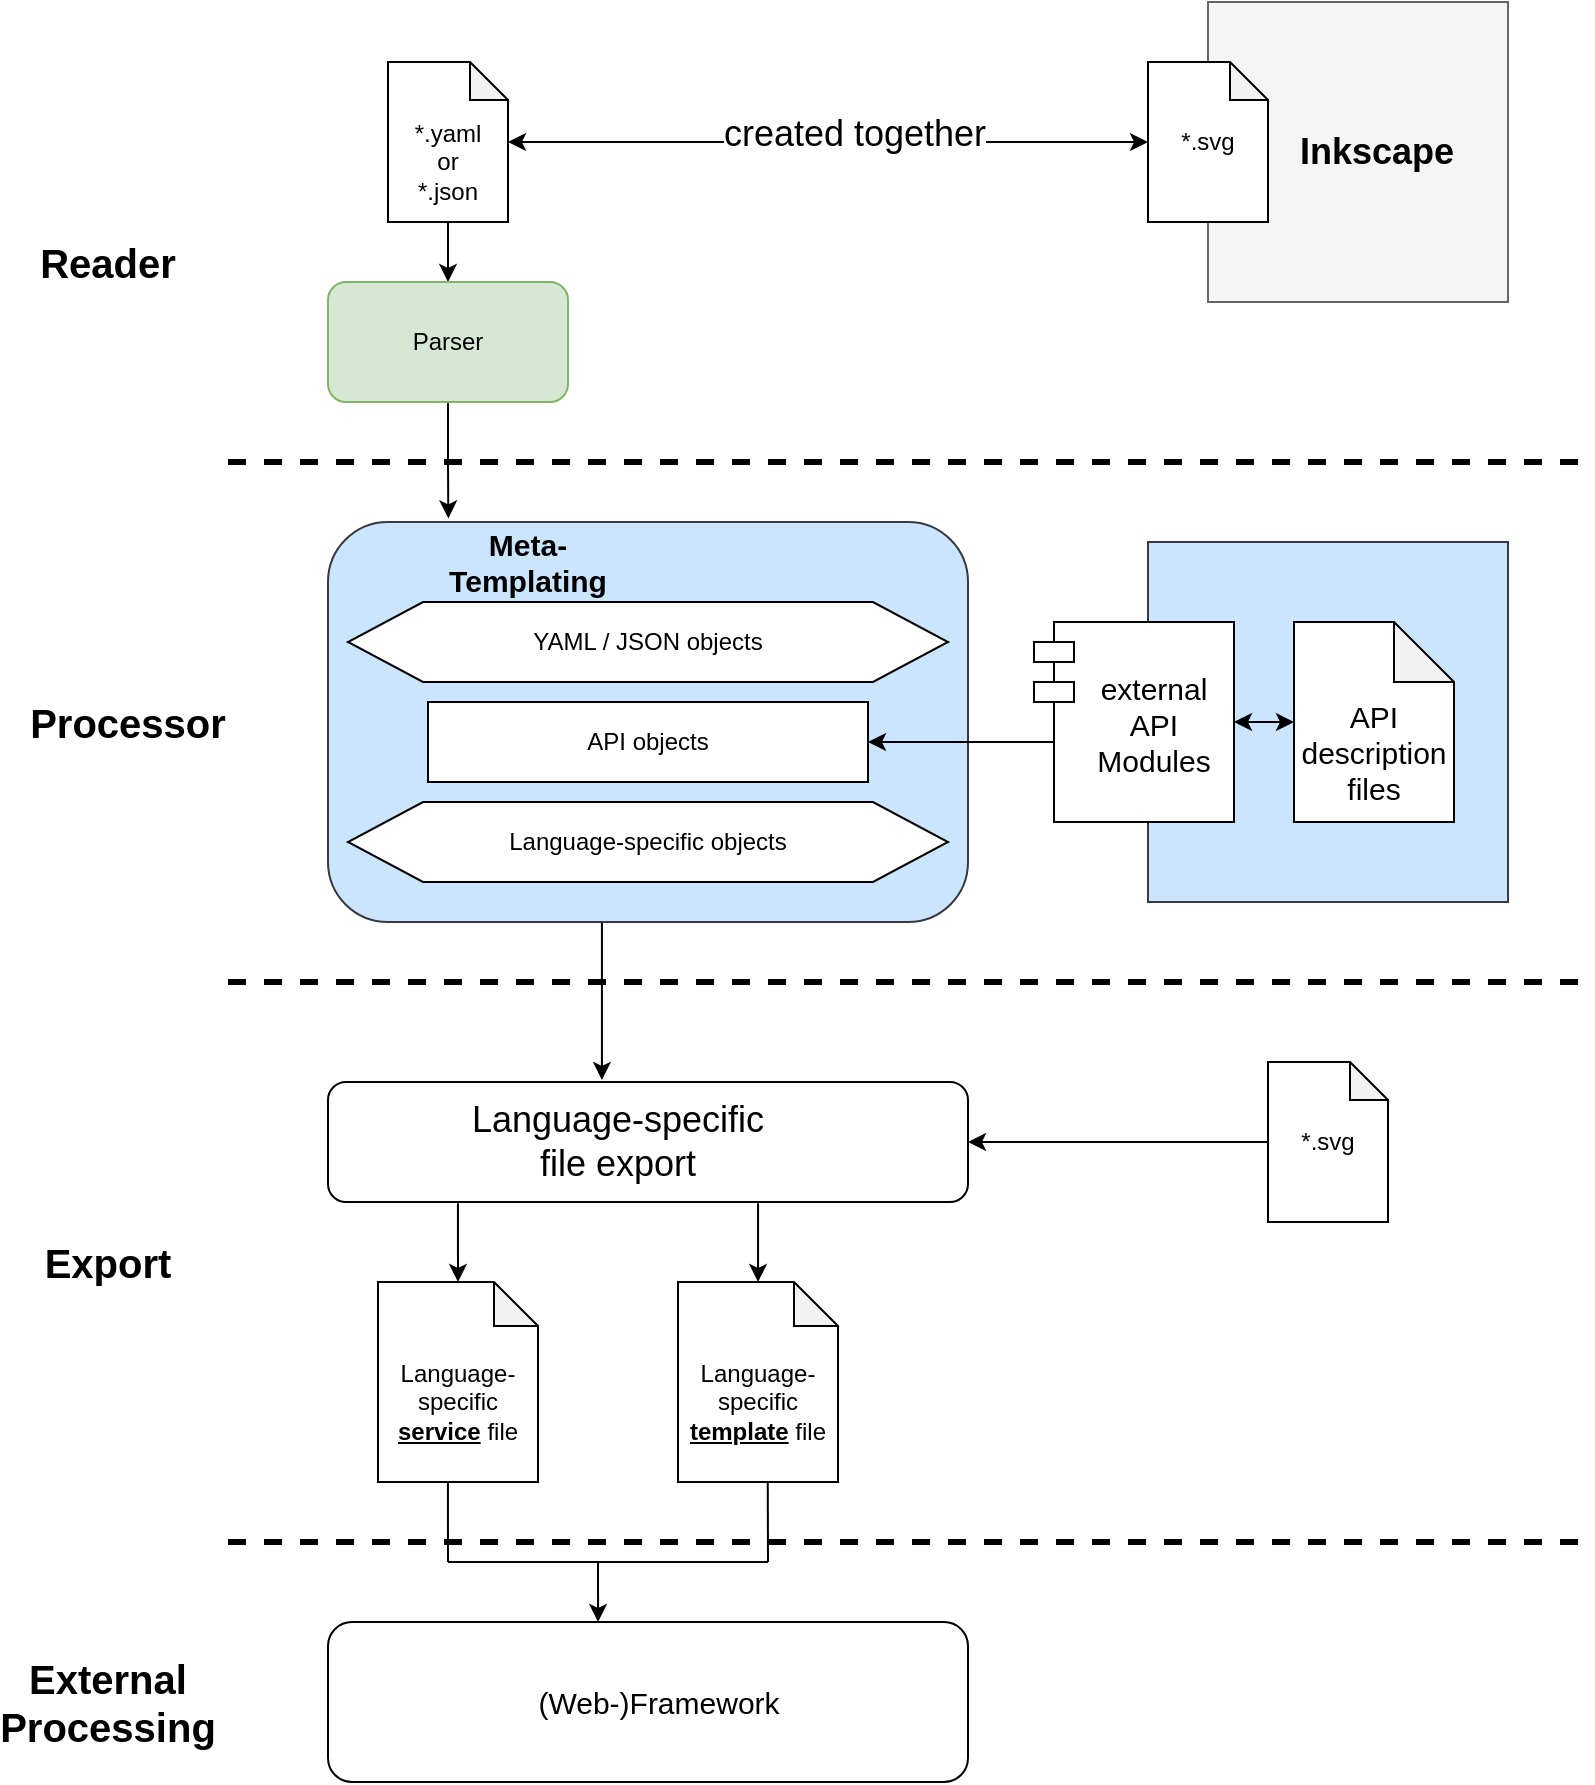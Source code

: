 <mxfile version="13.3.0" type="device"><diagram id="DNnGolKIlraPfc-IqT68" name="Page-1"><mxGraphModel dx="1673" dy="898" grid="1" gridSize="10" guides="1" tooltips="1" connect="1" arrows="1" fold="1" page="1" pageScale="1" pageWidth="1654" pageHeight="1169" math="0" shadow="0"><root><mxCell id="0"/><mxCell id="1" parent="0"/><mxCell id="XbDx8VjlGsSQJ6uWd8QD-96" style="edgeStyle=orthogonalEdgeStyle;rounded=0;orthogonalLoop=1;jettySize=auto;html=1;exitX=0.5;exitY=1;exitDx=0;exitDy=0;entryX=0.188;entryY=-0.009;entryDx=0;entryDy=0;entryPerimeter=0;fontSize=12;" edge="1" parent="1" source="XbDx8VjlGsSQJ6uWd8QD-27" target="XbDx8VjlGsSQJ6uWd8QD-22"><mxGeometry relative="1" as="geometry"/></mxCell><mxCell id="XbDx8VjlGsSQJ6uWd8QD-21" value="" style="group" vertex="1" connectable="0" parent="1"><mxGeometry x="240" y="40" width="60" height="80" as="geometry"/></mxCell><mxCell id="XbDx8VjlGsSQJ6uWd8QD-17" value="" style="shape=note;whiteSpace=wrap;html=1;backgroundOutline=1;darkOpacity=0.05;size=19;" vertex="1" parent="XbDx8VjlGsSQJ6uWd8QD-21"><mxGeometry width="60" height="80" as="geometry"/></mxCell><mxCell id="XbDx8VjlGsSQJ6uWd8QD-19" value="&lt;div&gt;*.yaml &lt;br&gt;&lt;/div&gt;&lt;div&gt;or&lt;br&gt;&lt;/div&gt;&lt;div&gt;*.json&lt;/div&gt;" style="text;html=1;strokeColor=none;fillColor=none;align=center;verticalAlign=middle;whiteSpace=wrap;rounded=0;" vertex="1" parent="XbDx8VjlGsSQJ6uWd8QD-21"><mxGeometry x="10" y="40" width="40" height="20" as="geometry"/></mxCell><mxCell id="XbDx8VjlGsSQJ6uWd8QD-41" value="" style="endArrow=classic;startArrow=classic;html=1;fontSize=15;exitX=1;exitY=0.5;exitDx=0;exitDy=0;exitPerimeter=0;entryX=0;entryY=0.5;entryDx=0;entryDy=0;entryPerimeter=0;" edge="1" parent="1" source="XbDx8VjlGsSQJ6uWd8QD-17" target="XbDx8VjlGsSQJ6uWd8QD-7"><mxGeometry width="50" height="50" relative="1" as="geometry"><mxPoint x="420" y="105" as="sourcePoint"/><mxPoint x="600" y="90" as="targetPoint"/></mxGeometry></mxCell><mxCell id="XbDx8VjlGsSQJ6uWd8QD-74" value="created together" style="edgeLabel;html=1;align=center;verticalAlign=middle;resizable=0;points=[];fontSize=18;" vertex="1" connectable="0" parent="XbDx8VjlGsSQJ6uWd8QD-41"><mxGeometry x="0.078" y="4" relative="1" as="geometry"><mxPoint as="offset"/></mxGeometry></mxCell><mxCell id="XbDx8VjlGsSQJ6uWd8QD-67" value="" style="group" vertex="1" connectable="0" parent="1"><mxGeometry x="620" y="10" width="180" height="150" as="geometry"/></mxCell><mxCell id="XbDx8VjlGsSQJ6uWd8QD-6" value="" style="whiteSpace=wrap;html=1;aspect=fixed;fillColor=#f5f5f5;strokeColor=#666666;fontColor=#333333;" vertex="1" parent="XbDx8VjlGsSQJ6uWd8QD-67"><mxGeometry x="30" width="150" height="150" as="geometry"/></mxCell><mxCell id="XbDx8VjlGsSQJ6uWd8QD-5" value="&lt;div style=&quot;font-size: 18px;&quot;&gt;Inkscape&lt;/div&gt;" style="text;html=1;strokeColor=none;fillColor=none;align=center;verticalAlign=middle;whiteSpace=wrap;rounded=0;fontSize=18;fontStyle=1" vertex="1" parent="XbDx8VjlGsSQJ6uWd8QD-67"><mxGeometry x="89.996" y="65" width="48.889" height="20" as="geometry"/></mxCell><mxCell id="XbDx8VjlGsSQJ6uWd8QD-15" value="" style="group" vertex="1" connectable="0" parent="XbDx8VjlGsSQJ6uWd8QD-67"><mxGeometry y="30" width="60" height="80" as="geometry"/></mxCell><mxCell id="XbDx8VjlGsSQJ6uWd8QD-7" value="" style="shape=note;whiteSpace=wrap;html=1;backgroundOutline=1;darkOpacity=0.05;size=19;" vertex="1" parent="XbDx8VjlGsSQJ6uWd8QD-15"><mxGeometry width="60" height="80" as="geometry"/></mxCell><mxCell id="XbDx8VjlGsSQJ6uWd8QD-14" value="&lt;div&gt;*.svg&lt;/div&gt;" style="text;html=1;strokeColor=none;fillColor=none;align=center;verticalAlign=middle;whiteSpace=wrap;rounded=0;" vertex="1" parent="XbDx8VjlGsSQJ6uWd8QD-15"><mxGeometry x="10" y="30" width="40" height="20" as="geometry"/></mxCell><mxCell id="XbDx8VjlGsSQJ6uWd8QD-68" value="" style="group" vertex="1" connectable="0" parent="1"><mxGeometry x="620" y="470" width="180" height="150" as="geometry"/></mxCell><mxCell id="XbDx8VjlGsSQJ6uWd8QD-115" value="" style="group" vertex="1" connectable="0" parent="XbDx8VjlGsSQJ6uWd8QD-68"><mxGeometry x="60" y="70" width="60" height="80" as="geometry"/></mxCell><mxCell id="XbDx8VjlGsSQJ6uWd8QD-108" value="" style="group" vertex="1" connectable="0" parent="XbDx8VjlGsSQJ6uWd8QD-115"><mxGeometry width="60" height="80" as="geometry"/></mxCell><mxCell id="XbDx8VjlGsSQJ6uWd8QD-71" value="" style="group" vertex="1" connectable="0" parent="XbDx8VjlGsSQJ6uWd8QD-108"><mxGeometry width="60" height="80" as="geometry"/></mxCell><mxCell id="XbDx8VjlGsSQJ6uWd8QD-72" value="" style="shape=note;whiteSpace=wrap;html=1;backgroundOutline=1;darkOpacity=0.05;size=19;" vertex="1" parent="XbDx8VjlGsSQJ6uWd8QD-71"><mxGeometry width="60" height="80" as="geometry"/></mxCell><mxCell id="XbDx8VjlGsSQJ6uWd8QD-73" value="&lt;div&gt;*.svg&lt;/div&gt;" style="text;html=1;strokeColor=none;fillColor=none;align=center;verticalAlign=middle;whiteSpace=wrap;rounded=0;" vertex="1" parent="XbDx8VjlGsSQJ6uWd8QD-71"><mxGeometry x="10" y="30" width="40" height="20" as="geometry"/></mxCell><mxCell id="XbDx8VjlGsSQJ6uWd8QD-113" value="" style="endArrow=none;dashed=1;html=1;fontSize=12;strokeWidth=3;" edge="1" parent="XbDx8VjlGsSQJ6uWd8QD-68"><mxGeometry width="50" height="50" relative="1" as="geometry"><mxPoint x="-460" y="30" as="sourcePoint"/><mxPoint x="220" y="30" as="targetPoint"/></mxGeometry></mxCell><mxCell id="XbDx8VjlGsSQJ6uWd8QD-76" style="edgeStyle=orthogonalEdgeStyle;rounded=0;orthogonalLoop=1;jettySize=auto;html=1;exitX=0;exitY=0.5;exitDx=0;exitDy=0;exitPerimeter=0;entryX=1;entryY=0.5;entryDx=0;entryDy=0;fontSize=18;" edge="1" parent="1" source="XbDx8VjlGsSQJ6uWd8QD-72" target="XbDx8VjlGsSQJ6uWd8QD-85"><mxGeometry relative="1" as="geometry"><mxPoint x="530" y="580" as="targetPoint"/></mxGeometry></mxCell><mxCell id="XbDx8VjlGsSQJ6uWd8QD-89" value="" style="shape=note;whiteSpace=wrap;html=1;backgroundOutline=1;darkOpacity=0.05;fontSize=18;size=22;container=1;" vertex="1" parent="1"><mxGeometry x="235" y="650" width="80" height="100" as="geometry"><mxRectangle x="25" width="50" height="40" as="alternateBounds"/></mxGeometry></mxCell><mxCell id="XbDx8VjlGsSQJ6uWd8QD-90" value="&lt;div style=&quot;font-size: 12px;&quot;&gt;&lt;font style=&quot;font-size: 12px;&quot;&gt;Language-&lt;/font&gt;&lt;/div&gt;&lt;div style=&quot;font-size: 12px;&quot;&gt;&lt;font style=&quot;font-size: 12px;&quot;&gt;specific &lt;br style=&quot;font-size: 12px;&quot;&gt;&lt;/font&gt;&lt;/div&gt;&lt;div style=&quot;font-size: 12px;&quot;&gt;&lt;font style=&quot;font-size: 12px;&quot;&gt;&lt;b style=&quot;font-size: 12px;&quot;&gt;&lt;u style=&quot;font-size: 12px;&quot;&gt;service&lt;/u&gt; &lt;/b&gt;file&lt;/font&gt;&lt;/div&gt;" style="text;html=1;strokeColor=none;fillColor=none;align=center;verticalAlign=middle;whiteSpace=wrap;rounded=0;fontSize=12;" vertex="1" parent="1"><mxGeometry x="210" y="680" width="130" height="60" as="geometry"/></mxCell><mxCell id="XbDx8VjlGsSQJ6uWd8QD-93" value="" style="group" vertex="1" connectable="0" parent="1"><mxGeometry x="360" y="650" width="130" height="100" as="geometry"/></mxCell><mxCell id="XbDx8VjlGsSQJ6uWd8QD-83" value="" style="group" vertex="1" connectable="0" parent="XbDx8VjlGsSQJ6uWd8QD-93"><mxGeometry width="130" height="100" as="geometry"/></mxCell><mxCell id="XbDx8VjlGsSQJ6uWd8QD-82" value="" style="shape=note;whiteSpace=wrap;html=1;backgroundOutline=1;darkOpacity=0.05;fontSize=18;size=22;container=1;" vertex="1" parent="XbDx8VjlGsSQJ6uWd8QD-83"><mxGeometry x="25" width="80" height="100" as="geometry"><mxRectangle x="25" width="50" height="40" as="alternateBounds"/></mxGeometry></mxCell><mxCell id="XbDx8VjlGsSQJ6uWd8QD-33" value="&lt;div style=&quot;font-size: 12px;&quot;&gt;&lt;font style=&quot;font-size: 12px;&quot;&gt;Language-&lt;/font&gt;&lt;/div&gt;&lt;div style=&quot;font-size: 12px;&quot;&gt;&lt;font style=&quot;font-size: 12px;&quot;&gt;specific &lt;br style=&quot;font-size: 12px;&quot;&gt;&lt;/font&gt;&lt;/div&gt;&lt;div style=&quot;font-size: 12px;&quot;&gt;&lt;font style=&quot;font-size: 12px;&quot;&gt;&lt;u style=&quot;font-size: 12px;&quot;&gt;&lt;b style=&quot;font-size: 12px;&quot;&gt;template&lt;/b&gt;&lt;/u&gt; file&lt;/font&gt;&lt;/div&gt;" style="text;html=1;strokeColor=none;fillColor=none;align=center;verticalAlign=middle;whiteSpace=wrap;rounded=0;fontSize=12;" vertex="1" parent="XbDx8VjlGsSQJ6uWd8QD-83"><mxGeometry y="30" width="130" height="60" as="geometry"/></mxCell><mxCell id="XbDx8VjlGsSQJ6uWd8QD-94" value="" style="endArrow=classic;html=1;fontSize=12;entryX=0.428;entryY=-0.017;entryDx=0;entryDy=0;entryPerimeter=0;exitX=0.428;exitY=1.002;exitDx=0;exitDy=0;exitPerimeter=0;" edge="1" parent="1" source="XbDx8VjlGsSQJ6uWd8QD-22" target="XbDx8VjlGsSQJ6uWd8QD-85"><mxGeometry width="50" height="50" relative="1" as="geometry"><mxPoint x="347" y="472" as="sourcePoint"/><mxPoint x="460" y="530" as="targetPoint"/></mxGeometry></mxCell><mxCell id="XbDx8VjlGsSQJ6uWd8QD-97" style="edgeStyle=orthogonalEdgeStyle;rounded=0;orthogonalLoop=1;jettySize=auto;html=1;exitX=0.5;exitY=1;exitDx=0;exitDy=0;exitPerimeter=0;entryX=0.5;entryY=0;entryDx=0;entryDy=0;fontSize=12;" edge="1" parent="1" source="XbDx8VjlGsSQJ6uWd8QD-17" target="XbDx8VjlGsSQJ6uWd8QD-27"><mxGeometry relative="1" as="geometry"/></mxCell><mxCell id="XbDx8VjlGsSQJ6uWd8QD-98" value="" style="endArrow=classic;html=1;fontSize=12;entryX=0.5;entryY=0;entryDx=0;entryDy=0;entryPerimeter=0;exitX=0.203;exitY=1.011;exitDx=0;exitDy=0;exitPerimeter=0;" edge="1" parent="1" source="XbDx8VjlGsSQJ6uWd8QD-85" target="XbDx8VjlGsSQJ6uWd8QD-89"><mxGeometry width="50" height="50" relative="1" as="geometry"><mxPoint x="410" y="560" as="sourcePoint"/><mxPoint x="460" y="510" as="targetPoint"/></mxGeometry></mxCell><mxCell id="XbDx8VjlGsSQJ6uWd8QD-99" value="" style="endArrow=classic;html=1;fontSize=12;exitX=0.672;exitY=1.011;exitDx=0;exitDy=0;exitPerimeter=0;" edge="1" parent="1" source="XbDx8VjlGsSQJ6uWd8QD-85" target="XbDx8VjlGsSQJ6uWd8QD-82"><mxGeometry width="50" height="50" relative="1" as="geometry"><mxPoint x="120" y="630" as="sourcePoint"/><mxPoint x="170" y="580" as="targetPoint"/></mxGeometry></mxCell><mxCell id="XbDx8VjlGsSQJ6uWd8QD-100" value="" style="endArrow=classic;html=1;fontSize=12;entryX=0.422;entryY=0;entryDx=0;entryDy=0;entryPerimeter=0;" edge="1" parent="1" target="XbDx8VjlGsSQJ6uWd8QD-43"><mxGeometry width="50" height="50" relative="1" as="geometry"><mxPoint x="345" y="790" as="sourcePoint"/><mxPoint x="460" y="660" as="targetPoint"/></mxGeometry></mxCell><mxCell id="XbDx8VjlGsSQJ6uWd8QD-101" value="" style="endArrow=none;html=1;fontSize=12;" edge="1" parent="1"><mxGeometry width="50" height="50" relative="1" as="geometry"><mxPoint x="270" y="790" as="sourcePoint"/><mxPoint x="345" y="790" as="targetPoint"/></mxGeometry></mxCell><mxCell id="XbDx8VjlGsSQJ6uWd8QD-102" value="" style="endArrow=none;html=1;fontSize=12;" edge="1" parent="1"><mxGeometry width="50" height="50" relative="1" as="geometry"><mxPoint x="342" y="790" as="sourcePoint"/><mxPoint x="430" y="790" as="targetPoint"/></mxGeometry></mxCell><mxCell id="XbDx8VjlGsSQJ6uWd8QD-103" value="" style="endArrow=none;html=1;fontSize=12;entryX=0.437;entryY=1.001;entryDx=0;entryDy=0;entryPerimeter=0;" edge="1" parent="1" target="XbDx8VjlGsSQJ6uWd8QD-89"><mxGeometry width="50" height="50" relative="1" as="geometry"><mxPoint x="270" y="790" as="sourcePoint"/><mxPoint x="430" y="670" as="targetPoint"/></mxGeometry></mxCell><mxCell id="XbDx8VjlGsSQJ6uWd8QD-104" value="" style="endArrow=none;html=1;fontSize=12;entryX=0.561;entryY=1.006;entryDx=0;entryDy=0;entryPerimeter=0;" edge="1" parent="1"><mxGeometry width="50" height="50" relative="1" as="geometry"><mxPoint x="430" y="790" as="sourcePoint"/><mxPoint x="429.88" y="749.6" as="targetPoint"/></mxGeometry></mxCell><mxCell id="XbDx8VjlGsSQJ6uWd8QD-105" value="" style="group" vertex="1" connectable="0" parent="1"><mxGeometry x="210" y="150" width="120" height="60" as="geometry"/></mxCell><mxCell id="XbDx8VjlGsSQJ6uWd8QD-27" value="" style="rounded=1;whiteSpace=wrap;html=1;fillColor=#d5e8d4;strokeColor=#82b366;" vertex="1" parent="XbDx8VjlGsSQJ6uWd8QD-105"><mxGeometry width="120" height="60" as="geometry"/></mxCell><mxCell id="XbDx8VjlGsSQJ6uWd8QD-28" value="Parser" style="text;html=1;strokeColor=none;fillColor=none;align=center;verticalAlign=middle;whiteSpace=wrap;rounded=0;" vertex="1" parent="XbDx8VjlGsSQJ6uWd8QD-105"><mxGeometry x="40" y="20" width="40" height="20" as="geometry"/></mxCell><mxCell id="XbDx8VjlGsSQJ6uWd8QD-109" value="" style="group" vertex="1" connectable="0" parent="1"><mxGeometry x="210" y="550" width="320" height="60" as="geometry"/></mxCell><mxCell id="XbDx8VjlGsSQJ6uWd8QD-95" value="" style="group" vertex="1" connectable="0" parent="XbDx8VjlGsSQJ6uWd8QD-109"><mxGeometry width="320" height="60" as="geometry"/></mxCell><mxCell id="XbDx8VjlGsSQJ6uWd8QD-85" value="" style="rounded=1;whiteSpace=wrap;html=1;fontSize=18;" vertex="1" parent="XbDx8VjlGsSQJ6uWd8QD-95"><mxGeometry width="320" height="60" as="geometry"/></mxCell><mxCell id="XbDx8VjlGsSQJ6uWd8QD-86" value="Language-specific file export" style="text;html=1;strokeColor=none;fillColor=none;align=center;verticalAlign=middle;whiteSpace=wrap;rounded=0;fontSize=18;" vertex="1" parent="XbDx8VjlGsSQJ6uWd8QD-95"><mxGeometry x="60" y="20" width="170" height="20" as="geometry"/></mxCell><mxCell id="XbDx8VjlGsSQJ6uWd8QD-110" value="" style="group" vertex="1" connectable="0" parent="1"><mxGeometry x="210" y="820" width="320" height="80" as="geometry"/></mxCell><mxCell id="XbDx8VjlGsSQJ6uWd8QD-79" value="" style="group" vertex="1" connectable="0" parent="XbDx8VjlGsSQJ6uWd8QD-110"><mxGeometry width="320" height="80" as="geometry"/></mxCell><mxCell id="XbDx8VjlGsSQJ6uWd8QD-43" value="" style="rounded=1;whiteSpace=wrap;html=1;fontSize=15;" vertex="1" parent="XbDx8VjlGsSQJ6uWd8QD-79"><mxGeometry width="320" height="80" as="geometry"/></mxCell><mxCell id="XbDx8VjlGsSQJ6uWd8QD-44" value="&lt;div&gt;(Web-)Framework&lt;/div&gt;" style="text;html=1;strokeColor=none;fillColor=none;align=center;verticalAlign=middle;whiteSpace=wrap;rounded=0;fontSize=15;" vertex="1" parent="XbDx8VjlGsSQJ6uWd8QD-79"><mxGeometry x="142.222" y="30" width="47.407" height="20" as="geometry"/></mxCell><mxCell id="XbDx8VjlGsSQJ6uWd8QD-49" value="" style="shape=image;html=1;verticalAlign=top;verticalLabelPosition=bottom;labelBackgroundColor=#ffffff;imageAspect=0;aspect=fixed;image=https://cdn4.iconfinder.com/data/icons/logos-3/504/node_js-128.png;fontSize=15;" vertex="1" parent="XbDx8VjlGsSQJ6uWd8QD-79"><mxGeometry x="278.519" y="3" width="30" height="30" as="geometry"/></mxCell><mxCell id="XbDx8VjlGsSQJ6uWd8QD-111" value="" style="endArrow=none;dashed=1;html=1;fontSize=12;strokeWidth=3;" edge="1" parent="1"><mxGeometry width="50" height="50" relative="1" as="geometry"><mxPoint x="160" y="240" as="sourcePoint"/><mxPoint x="840" y="240" as="targetPoint"/></mxGeometry></mxCell><mxCell id="XbDx8VjlGsSQJ6uWd8QD-114" value="" style="endArrow=none;dashed=1;html=1;fontSize=12;strokeWidth=3;" edge="1" parent="1"><mxGeometry width="50" height="50" relative="1" as="geometry"><mxPoint x="160" y="780" as="sourcePoint"/><mxPoint x="840" y="780" as="targetPoint"/></mxGeometry></mxCell><mxCell id="XbDx8VjlGsSQJ6uWd8QD-116" value="&lt;b&gt;&lt;font style=&quot;font-size: 20px&quot;&gt;Reader&lt;/font&gt;&lt;/b&gt;" style="text;html=1;strokeColor=none;fillColor=none;align=center;verticalAlign=middle;whiteSpace=wrap;rounded=0;fontSize=12;" vertex="1" parent="1"><mxGeometry x="80" y="130" width="40" height="20" as="geometry"/></mxCell><mxCell id="XbDx8VjlGsSQJ6uWd8QD-117" value="&lt;b&gt;&lt;font style=&quot;font-size: 20px&quot;&gt;Processor&lt;/font&gt;&lt;/b&gt;" style="text;html=1;strokeColor=none;fillColor=none;align=center;verticalAlign=middle;whiteSpace=wrap;rounded=0;fontSize=12;" vertex="1" parent="1"><mxGeometry x="90" y="360" width="40" height="20" as="geometry"/></mxCell><mxCell id="XbDx8VjlGsSQJ6uWd8QD-118" value="&lt;b&gt;&lt;font style=&quot;font-size: 20px&quot;&gt;Export&lt;/font&gt;&lt;/b&gt;" style="text;html=1;strokeColor=none;fillColor=none;align=center;verticalAlign=middle;whiteSpace=wrap;rounded=0;fontSize=12;" vertex="1" parent="1"><mxGeometry x="80" y="630" width="40" height="20" as="geometry"/></mxCell><mxCell id="XbDx8VjlGsSQJ6uWd8QD-119" value="&lt;div style=&quot;font-size: 20px&quot;&gt;&lt;b&gt;&lt;font style=&quot;font-size: 20px&quot;&gt;External&lt;/font&gt;&lt;/b&gt;&lt;/div&gt;&lt;div style=&quot;font-size: 20px&quot;&gt;&lt;b&gt;&lt;font style=&quot;font-size: 20px&quot;&gt;Processing&lt;br&gt;&lt;/font&gt;&lt;/b&gt;&lt;/div&gt;" style="text;html=1;strokeColor=none;fillColor=none;align=center;verticalAlign=middle;whiteSpace=wrap;rounded=0;fontSize=12;" vertex="1" parent="1"><mxGeometry x="80" y="850" width="40" height="20" as="geometry"/></mxCell><mxCell id="XbDx8VjlGsSQJ6uWd8QD-22" value="" style="rounded=1;whiteSpace=wrap;html=1;fillColor=#cce5ff;strokeColor=#36393d;" vertex="1" parent="1"><mxGeometry x="210" y="270" width="320" height="200" as="geometry"/></mxCell><mxCell id="XbDx8VjlGsSQJ6uWd8QD-23" value="" style="shape=hexagon;perimeter=hexagonPerimeter2;whiteSpace=wrap;html=1;size=0.125;" vertex="1" parent="1"><mxGeometry x="220" y="310" width="300" height="40" as="geometry"/></mxCell><mxCell id="XbDx8VjlGsSQJ6uWd8QD-24" value="Meta-Templating" style="text;html=1;strokeColor=none;fillColor=none;align=center;verticalAlign=middle;whiteSpace=wrap;rounded=0;fontSize=15;fontStyle=1" vertex="1" parent="1"><mxGeometry x="250" y="280" width="120" height="20" as="geometry"/></mxCell><mxCell id="XbDx8VjlGsSQJ6uWd8QD-25" value="" style="shape=hexagon;perimeter=hexagonPerimeter2;whiteSpace=wrap;html=1;size=0;" vertex="1" parent="1"><mxGeometry x="260" y="360" width="220" height="40" as="geometry"/></mxCell><mxCell id="XbDx8VjlGsSQJ6uWd8QD-26" value="" style="shape=hexagon;perimeter=hexagonPerimeter2;whiteSpace=wrap;html=1;size=0.125;" vertex="1" parent="1"><mxGeometry x="220" y="410" width="300" height="40" as="geometry"/></mxCell><mxCell id="XbDx8VjlGsSQJ6uWd8QD-29" value="YAML / JSON objects" style="text;html=1;strokeColor=none;fillColor=none;align=center;verticalAlign=middle;whiteSpace=wrap;rounded=0;" vertex="1" parent="1"><mxGeometry x="310" y="320" width="120" height="20" as="geometry"/></mxCell><mxCell id="XbDx8VjlGsSQJ6uWd8QD-30" value="API objects" style="text;html=1;strokeColor=none;fillColor=none;align=center;verticalAlign=middle;whiteSpace=wrap;rounded=0;" vertex="1" parent="1"><mxGeometry x="325" y="370" width="90" height="20" as="geometry"/></mxCell><mxCell id="XbDx8VjlGsSQJ6uWd8QD-31" value="Language-specific objects" style="text;html=1;strokeColor=none;fillColor=none;align=center;verticalAlign=middle;whiteSpace=wrap;rounded=0;" vertex="1" parent="1"><mxGeometry x="295" y="420" width="150" height="20" as="geometry"/></mxCell><mxCell id="XbDx8VjlGsSQJ6uWd8QD-48" value="" style="shape=image;html=1;verticalAlign=top;verticalLabelPosition=bottom;labelBackgroundColor=#ffffff;imageAspect=0;aspect=fixed;image=https://cdn4.iconfinder.com/data/icons/logos-and-brands/512/267_Python_logo-128.png;fontSize=15;" vertex="1" parent="1"><mxGeometry x="490" y="280" width="30" height="30" as="geometry"/></mxCell><mxCell id="XbDx8VjlGsSQJ6uWd8QD-65" value="" style="group" vertex="1" connectable="0" parent="1"><mxGeometry x="563" y="280" width="237" height="180" as="geometry"/></mxCell><mxCell id="XbDx8VjlGsSQJ6uWd8QD-61" value="" style="group" vertex="1" connectable="0" parent="XbDx8VjlGsSQJ6uWd8QD-65"><mxGeometry width="237" height="180" as="geometry"/></mxCell><mxCell id="XbDx8VjlGsSQJ6uWd8QD-59" value="" style="whiteSpace=wrap;html=1;aspect=fixed;fontSize=15;imageAspect=0;fillColor=#cce5ff;strokeColor=#36393d;" vertex="1" parent="XbDx8VjlGsSQJ6uWd8QD-61"><mxGeometry x="57" width="180" height="180" as="geometry"/></mxCell><mxCell id="XbDx8VjlGsSQJ6uWd8QD-58" value="" style="group" vertex="1" connectable="0" parent="XbDx8VjlGsSQJ6uWd8QD-61"><mxGeometry x="130" y="40" width="80" height="100" as="geometry"/></mxCell><mxCell id="XbDx8VjlGsSQJ6uWd8QD-56" value="" style="shape=note;whiteSpace=wrap;html=1;backgroundOutline=1;darkOpacity=0.05;fontSize=15;" vertex="1" parent="XbDx8VjlGsSQJ6uWd8QD-58"><mxGeometry width="80" height="100" as="geometry"/></mxCell><mxCell id="XbDx8VjlGsSQJ6uWd8QD-57" value="&lt;div&gt;API&lt;/div&gt;&lt;div&gt;description&lt;/div&gt;&lt;div&gt;files&lt;br&gt;&lt;/div&gt;" style="text;html=1;strokeColor=none;fillColor=none;align=center;verticalAlign=middle;whiteSpace=wrap;rounded=0;fontSize=15;" vertex="1" parent="XbDx8VjlGsSQJ6uWd8QD-58"><mxGeometry x="20" y="55" width="40" height="20" as="geometry"/></mxCell><mxCell id="XbDx8VjlGsSQJ6uWd8QD-51" value="" style="group" vertex="1" connectable="0" parent="XbDx8VjlGsSQJ6uWd8QD-61"><mxGeometry y="40" width="100" height="100" as="geometry"/></mxCell><mxCell id="XbDx8VjlGsSQJ6uWd8QD-47" value="&#xA;external&#xA;API&#xA;Modules&#xA;&#xA;" style="shape=module;align=left;spacingLeft=20;align=center;verticalAlign=top;fontSize=15;" vertex="1" parent="XbDx8VjlGsSQJ6uWd8QD-51"><mxGeometry width="100" height="100" as="geometry"/></mxCell><mxCell id="XbDx8VjlGsSQJ6uWd8QD-50" value="" style="shape=image;html=1;verticalAlign=top;verticalLabelPosition=bottom;labelBackgroundColor=#ffffff;imageAspect=0;aspect=fixed;image=https://cdn4.iconfinder.com/data/icons/logos-and-brands/512/267_Python_logo-128.png;fontSize=15;" vertex="1" parent="XbDx8VjlGsSQJ6uWd8QD-51"><mxGeometry x="75" y="4" width="20" height="20" as="geometry"/></mxCell><mxCell id="XbDx8VjlGsSQJ6uWd8QD-60" value="" style="endArrow=classic;startArrow=classic;html=1;fontSize=15;entryX=0;entryY=0.5;entryDx=0;entryDy=0;entryPerimeter=0;exitX=1;exitY=0.5;exitDx=0;exitDy=0;" edge="1" parent="XbDx8VjlGsSQJ6uWd8QD-61" source="XbDx8VjlGsSQJ6uWd8QD-47" target="XbDx8VjlGsSQJ6uWd8QD-56"><mxGeometry width="50" height="50" relative="1" as="geometry"><mxPoint x="90" y="250" as="sourcePoint"/><mxPoint x="140" y="200" as="targetPoint"/></mxGeometry></mxCell><mxCell id="XbDx8VjlGsSQJ6uWd8QD-63" value="" style="endArrow=classic;html=1;fontSize=15;entryX=1;entryY=0.5;entryDx=0;entryDy=0;exitX=0.1;exitY=0.6;exitDx=0;exitDy=0;exitPerimeter=0;" edge="1" parent="1" source="XbDx8VjlGsSQJ6uWd8QD-47" target="XbDx8VjlGsSQJ6uWd8QD-25"><mxGeometry width="50" height="50" relative="1" as="geometry"><mxPoint x="570" y="390" as="sourcePoint"/><mxPoint x="620" y="340" as="targetPoint"/></mxGeometry></mxCell></root></mxGraphModel></diagram></mxfile>
